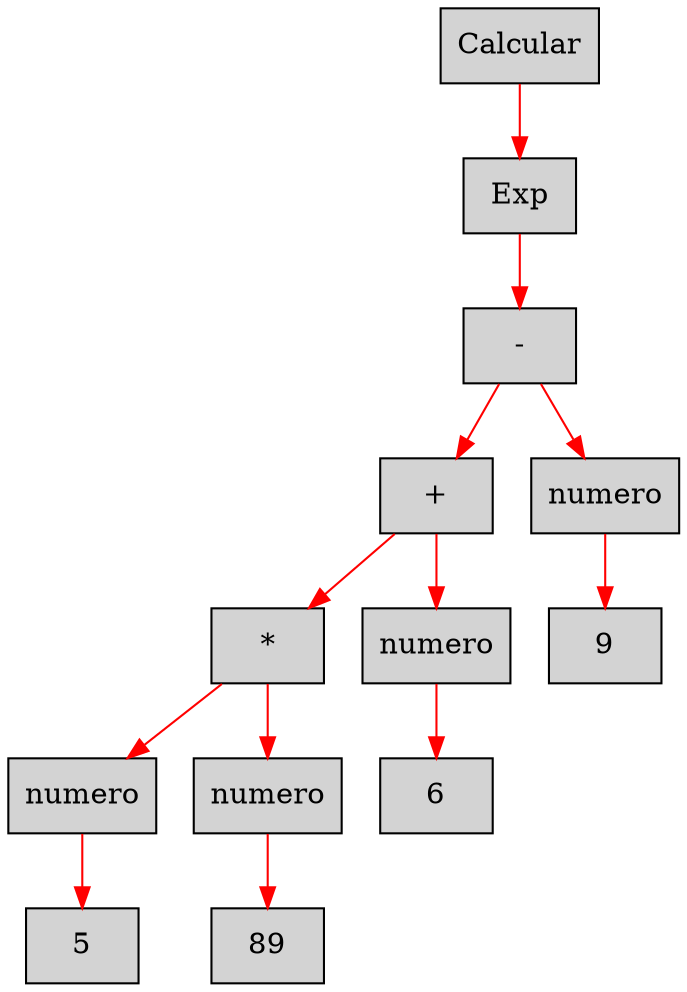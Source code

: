 digraph G {node[shape=box, style=filled]; edge[color=red]
node1102616780[label="Calcular"];
 node1102616780->node1019505816;node1019505816[label="Exp"];
 node1019505816->node1669390700;node1669390700[label="-"];
 node1669390700->node771295177;node771295177[label="+"];
 node771295177->node671257666;node671257666[label="*"];
 node671257666->node935173494;node935173494[label="numero"];
 node935173494->node1397920108;node1397920108[label="5"];
 node671257666->node921703296;node921703296[label="numero"];
 node921703296->node174862744;node174862744[label="89"];
 node771295177->node1373719438;node1373719438[label="numero"];
 node1373719438->node385841455;node385841455[label="6"];
 node1669390700->node539296867;node539296867[label="numero"];
 node539296867->node1269694734;node1269694734[label="9"];

}
